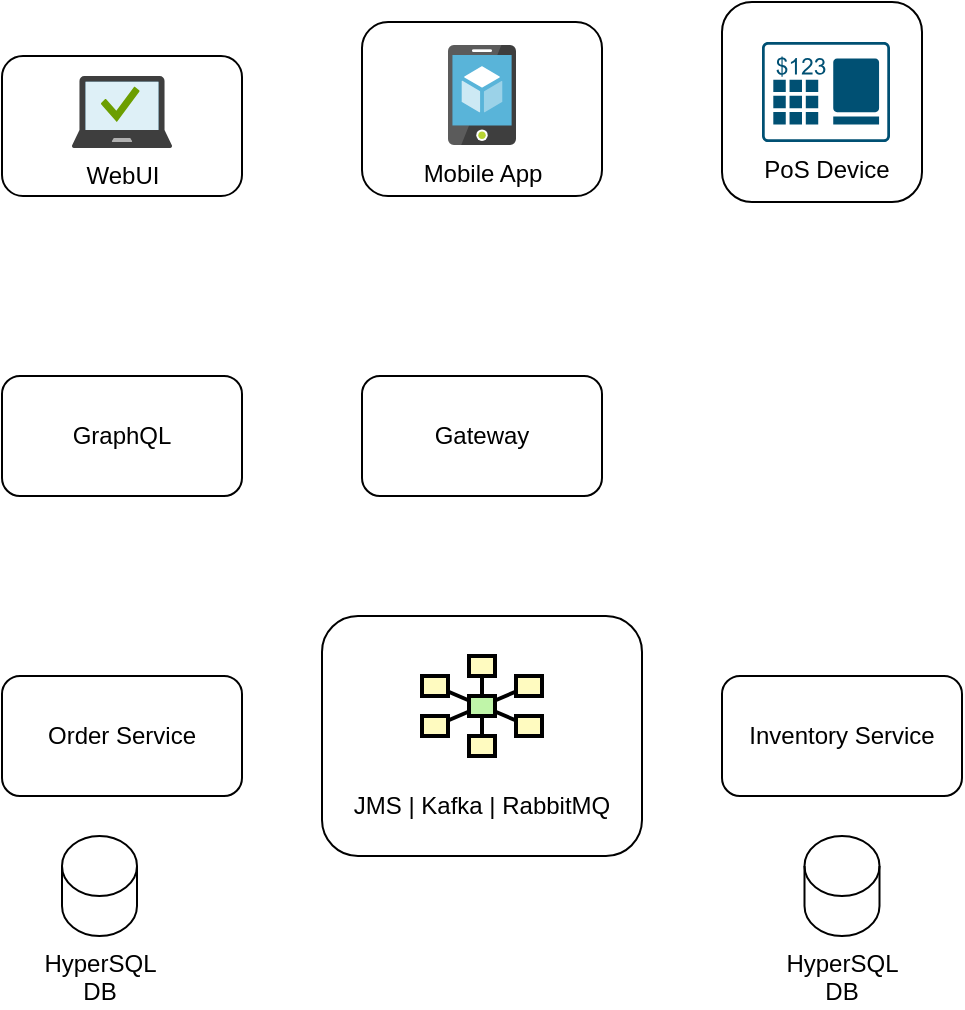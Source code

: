 <mxfile version="26.2.15">
  <diagram name="Page-1" id="sUw2DEdPK-OLrel1bW1F">
    <mxGraphModel dx="1188" dy="619" grid="1" gridSize="10" guides="1" tooltips="1" connect="1" arrows="1" fold="1" page="1" pageScale="1" pageWidth="850" pageHeight="1100" math="0" shadow="0">
      <root>
        <mxCell id="0" />
        <mxCell id="1" parent="0" />
        <mxCell id="A1Dh8gjikv63k6UlgLe9-1" value="Gateway" style="rounded=1;whiteSpace=wrap;html=1;" parent="1" vertex="1">
          <mxGeometry x="340" y="290" width="120" height="60" as="geometry" />
        </mxCell>
        <mxCell id="A1Dh8gjikv63k6UlgLe9-2" value="Order Service" style="rounded=1;whiteSpace=wrap;html=1;" parent="1" vertex="1">
          <mxGeometry x="160" y="440" width="120" height="60" as="geometry" />
        </mxCell>
        <mxCell id="A1Dh8gjikv63k6UlgLe9-3" value="Inventory Service" style="rounded=1;whiteSpace=wrap;html=1;" parent="1" vertex="1">
          <mxGeometry x="520" y="440" width="120" height="60" as="geometry" />
        </mxCell>
        <mxCell id="A1Dh8gjikv63k6UlgLe9-4" value="GraphQL" style="rounded=1;whiteSpace=wrap;html=1;" parent="1" vertex="1">
          <mxGeometry x="160" y="290" width="120" height="60" as="geometry" />
        </mxCell>
        <mxCell id="A1Dh8gjikv63k6UlgLe9-10" value="" style="group" parent="1" vertex="1" connectable="0">
          <mxGeometry x="160" y="130" width="120" height="70" as="geometry" />
        </mxCell>
        <mxCell id="A1Dh8gjikv63k6UlgLe9-8" value="" style="rounded=1;whiteSpace=wrap;html=1;labelPosition=center;verticalLabelPosition=top;align=center;verticalAlign=bottom;" parent="A1Dh8gjikv63k6UlgLe9-10" vertex="1">
          <mxGeometry width="120" height="70" as="geometry" />
        </mxCell>
        <mxCell id="A1Dh8gjikv63k6UlgLe9-6" value="WebUI" style="image;sketch=0;aspect=fixed;html=1;points=[];align=center;fontSize=12;image=img/lib/mscae/Managed_Desktop.svg;" parent="A1Dh8gjikv63k6UlgLe9-10" vertex="1">
          <mxGeometry x="35" y="10" width="50" height="36" as="geometry" />
        </mxCell>
        <mxCell id="A1Dh8gjikv63k6UlgLe9-12" value="" style="group" parent="1" vertex="1" connectable="0">
          <mxGeometry x="340" y="113" width="120" height="87" as="geometry" />
        </mxCell>
        <mxCell id="A1Dh8gjikv63k6UlgLe9-11" value="" style="rounded=1;whiteSpace=wrap;html=1;" parent="A1Dh8gjikv63k6UlgLe9-12" vertex="1">
          <mxGeometry width="120" height="87" as="geometry" />
        </mxCell>
        <mxCell id="A1Dh8gjikv63k6UlgLe9-7" value="Mobile App" style="image;sketch=0;aspect=fixed;html=1;points=[];align=center;fontSize=12;image=img/lib/mscae/App_Service_Mobile_App.svg;" parent="A1Dh8gjikv63k6UlgLe9-12" vertex="1">
          <mxGeometry x="43" y="11.5" width="34" height="50" as="geometry" />
        </mxCell>
        <mxCell id="ohPXG8U7VfTKHwn4_iJG-5" value="" style="group" vertex="1" connectable="0" parent="1">
          <mxGeometry x="320" y="410" width="160" height="120" as="geometry" />
        </mxCell>
        <mxCell id="A1Dh8gjikv63k6UlgLe9-28" value="" style="rounded=1;whiteSpace=wrap;html=1;" parent="ohPXG8U7VfTKHwn4_iJG-5" vertex="1">
          <mxGeometry width="160" height="120" as="geometry" />
        </mxCell>
        <mxCell id="ohPXG8U7VfTKHwn4_iJG-1" value="JMS | Kafka | RabbitMQ" style="text;html=1;align=center;verticalAlign=middle;whiteSpace=wrap;rounded=0;" vertex="1" parent="ohPXG8U7VfTKHwn4_iJG-5">
          <mxGeometry x="5" y="80" width="150" height="30" as="geometry" />
        </mxCell>
        <mxCell id="ohPXG8U7VfTKHwn4_iJG-3" value="" style="group" vertex="1" connectable="0" parent="ohPXG8U7VfTKHwn4_iJG-5">
          <mxGeometry x="50" y="20" width="60" height="50" as="geometry" />
        </mxCell>
        <mxCell id="A1Dh8gjikv63k6UlgLe9-13" value="" style="strokeWidth=2;dashed=0;align=center;fontSize=8;shape=rect;fillColor=#fffbc0;strokeColor=#000000;movable=1;resizable=1;rotatable=1;deletable=1;editable=1;locked=0;connectable=1;" parent="ohPXG8U7VfTKHwn4_iJG-3" vertex="1">
          <mxGeometry x="23.5" width="13" height="10" as="geometry" />
        </mxCell>
        <mxCell id="A1Dh8gjikv63k6UlgLe9-14" value="" style="strokeWidth=2;dashed=0;align=center;fontSize=8;shape=rect;fillColor=#fffbc0;strokeColor=#000000;movable=1;resizable=1;rotatable=1;deletable=1;editable=1;locked=0;connectable=1;" parent="ohPXG8U7VfTKHwn4_iJG-3" vertex="1">
          <mxGeometry y="10" width="13" height="10" as="geometry" />
        </mxCell>
        <mxCell id="A1Dh8gjikv63k6UlgLe9-15" value="" style="strokeWidth=2;dashed=0;align=center;fontSize=8;shape=rect;fillColor=#fffbc0;strokeColor=#000000;movable=1;resizable=1;rotatable=1;deletable=1;editable=1;locked=0;connectable=1;" parent="ohPXG8U7VfTKHwn4_iJG-3" vertex="1">
          <mxGeometry x="47" y="10" width="13" height="10" as="geometry" />
        </mxCell>
        <mxCell id="A1Dh8gjikv63k6UlgLe9-16" value="" style="strokeWidth=2;dashed=0;align=center;fontSize=8;shape=rect;fillColor=#fffbc0;strokeColor=#000000;movable=1;resizable=1;rotatable=1;deletable=1;editable=1;locked=0;connectable=1;" parent="ohPXG8U7VfTKHwn4_iJG-3" vertex="1">
          <mxGeometry y="30" width="13" height="10" as="geometry" />
        </mxCell>
        <mxCell id="A1Dh8gjikv63k6UlgLe9-17" value="" style="strokeWidth=2;dashed=0;align=center;fontSize=8;shape=rect;fillColor=#fffbc0;strokeColor=#000000;movable=1;resizable=1;rotatable=1;deletable=1;editable=1;locked=0;connectable=1;" parent="ohPXG8U7VfTKHwn4_iJG-3" vertex="1">
          <mxGeometry x="47" y="30" width="13" height="10" as="geometry" />
        </mxCell>
        <mxCell id="A1Dh8gjikv63k6UlgLe9-18" value="" style="strokeWidth=2;dashed=0;align=center;fontSize=8;shape=rect;fillColor=#fffbc0;strokeColor=#000000;movable=1;resizable=1;rotatable=1;deletable=1;editable=1;locked=0;connectable=1;" parent="ohPXG8U7VfTKHwn4_iJG-3" vertex="1">
          <mxGeometry x="23.5" y="40" width="13" height="10" as="geometry" />
        </mxCell>
        <mxCell id="A1Dh8gjikv63k6UlgLe9-19" value="" style="strokeWidth=2;dashed=0;align=center;fontSize=8;shape=rect;fillColor=#c0f5a9;strokeColor=#000000;movable=1;resizable=1;rotatable=1;deletable=1;editable=1;locked=0;connectable=1;" parent="ohPXG8U7VfTKHwn4_iJG-3" vertex="1">
          <mxGeometry x="23.5" y="20" width="13" height="10" as="geometry" />
        </mxCell>
        <mxCell id="A1Dh8gjikv63k6UlgLe9-20" value="" style="edgeStyle=none;endArrow=none;dashed=0;html=1;strokeWidth=2;rounded=0;movable=1;resizable=1;rotatable=1;deletable=1;editable=1;locked=0;connectable=1;" parent="ohPXG8U7VfTKHwn4_iJG-3" source="A1Dh8gjikv63k6UlgLe9-19" target="A1Dh8gjikv63k6UlgLe9-13" edge="1">
          <mxGeometry relative="1" as="geometry" />
        </mxCell>
        <mxCell id="A1Dh8gjikv63k6UlgLe9-21" value="" style="edgeStyle=none;endArrow=none;dashed=0;html=1;strokeWidth=2;rounded=0;movable=1;resizable=1;rotatable=1;deletable=1;editable=1;locked=0;connectable=1;" parent="ohPXG8U7VfTKHwn4_iJG-3" source="A1Dh8gjikv63k6UlgLe9-19" target="A1Dh8gjikv63k6UlgLe9-14" edge="1">
          <mxGeometry relative="1" as="geometry" />
        </mxCell>
        <mxCell id="A1Dh8gjikv63k6UlgLe9-22" value="" style="edgeStyle=none;endArrow=none;dashed=0;html=1;strokeWidth=2;rounded=0;movable=1;resizable=1;rotatable=1;deletable=1;editable=1;locked=0;connectable=1;" parent="ohPXG8U7VfTKHwn4_iJG-3" source="A1Dh8gjikv63k6UlgLe9-19" target="A1Dh8gjikv63k6UlgLe9-15" edge="1">
          <mxGeometry relative="1" as="geometry" />
        </mxCell>
        <mxCell id="A1Dh8gjikv63k6UlgLe9-23" value="" style="edgeStyle=none;endArrow=none;dashed=0;html=1;strokeWidth=2;rounded=0;movable=1;resizable=1;rotatable=1;deletable=1;editable=1;locked=0;connectable=1;" parent="ohPXG8U7VfTKHwn4_iJG-3" source="A1Dh8gjikv63k6UlgLe9-19" target="A1Dh8gjikv63k6UlgLe9-16" edge="1">
          <mxGeometry relative="1" as="geometry" />
        </mxCell>
        <mxCell id="A1Dh8gjikv63k6UlgLe9-24" value="" style="edgeStyle=none;endArrow=none;dashed=0;html=1;strokeWidth=2;rounded=0;movable=1;resizable=1;rotatable=1;deletable=1;editable=1;locked=0;connectable=1;" parent="ohPXG8U7VfTKHwn4_iJG-3" source="A1Dh8gjikv63k6UlgLe9-19" target="A1Dh8gjikv63k6UlgLe9-17" edge="1">
          <mxGeometry relative="1" as="geometry" />
        </mxCell>
        <mxCell id="A1Dh8gjikv63k6UlgLe9-25" value="" style="edgeStyle=none;endArrow=none;dashed=0;html=1;strokeWidth=2;rounded=0;movable=1;resizable=1;rotatable=1;deletable=1;editable=1;locked=0;connectable=1;" parent="ohPXG8U7VfTKHwn4_iJG-3" source="A1Dh8gjikv63k6UlgLe9-19" target="A1Dh8gjikv63k6UlgLe9-18" edge="1">
          <mxGeometry relative="1" as="geometry" />
        </mxCell>
        <mxCell id="ohPXG8U7VfTKHwn4_iJG-8" value="" style="group" vertex="1" connectable="0" parent="1">
          <mxGeometry x="520" y="113" width="100" height="90" as="geometry" />
        </mxCell>
        <mxCell id="ohPXG8U7VfTKHwn4_iJG-7" value="" style="rounded=1;whiteSpace=wrap;html=1;" vertex="1" parent="ohPXG8U7VfTKHwn4_iJG-8">
          <mxGeometry y="-10" width="100" height="100" as="geometry" />
        </mxCell>
        <mxCell id="ohPXG8U7VfTKHwn4_iJG-6" value="PoS Device" style="sketch=0;points=[[0.015,0.015,0],[0.985,0.015,0],[0.985,0.985,0],[0.015,0.985,0],[0.25,0,0],[0.5,0,0],[0.75,0,0],[1,0.25,0],[1,0.5,0],[1,0.75,0],[0.75,1,0],[0.5,1,0],[0.25,1,0],[0,0.75,0],[0,0.5,0],[0,0.25,0]];verticalLabelPosition=bottom;html=1;verticalAlign=top;aspect=fixed;align=center;pointerEvents=1;shape=mxgraph.cisco19.pos;fillColor=#005073;strokeColor=none;" vertex="1" parent="ohPXG8U7VfTKHwn4_iJG-8">
          <mxGeometry x="20" y="10" width="64" height="50" as="geometry" />
        </mxCell>
        <mxCell id="ohPXG8U7VfTKHwn4_iJG-13" value="HyperSQL DB" style="shape=cylinder3;whiteSpace=wrap;html=1;boundedLbl=1;backgroundOutline=1;size=15;labelPosition=center;verticalLabelPosition=bottom;align=center;verticalAlign=top;" vertex="1" parent="1">
          <mxGeometry x="190" y="520" width="37.5" height="50" as="geometry" />
        </mxCell>
        <mxCell id="ohPXG8U7VfTKHwn4_iJG-14" value="HyperSQL DB" style="shape=cylinder3;whiteSpace=wrap;html=1;boundedLbl=1;backgroundOutline=1;size=15;labelPosition=center;verticalLabelPosition=bottom;align=center;verticalAlign=top;" vertex="1" parent="1">
          <mxGeometry x="561.25" y="520" width="37.5" height="50" as="geometry" />
        </mxCell>
      </root>
    </mxGraphModel>
  </diagram>
</mxfile>

